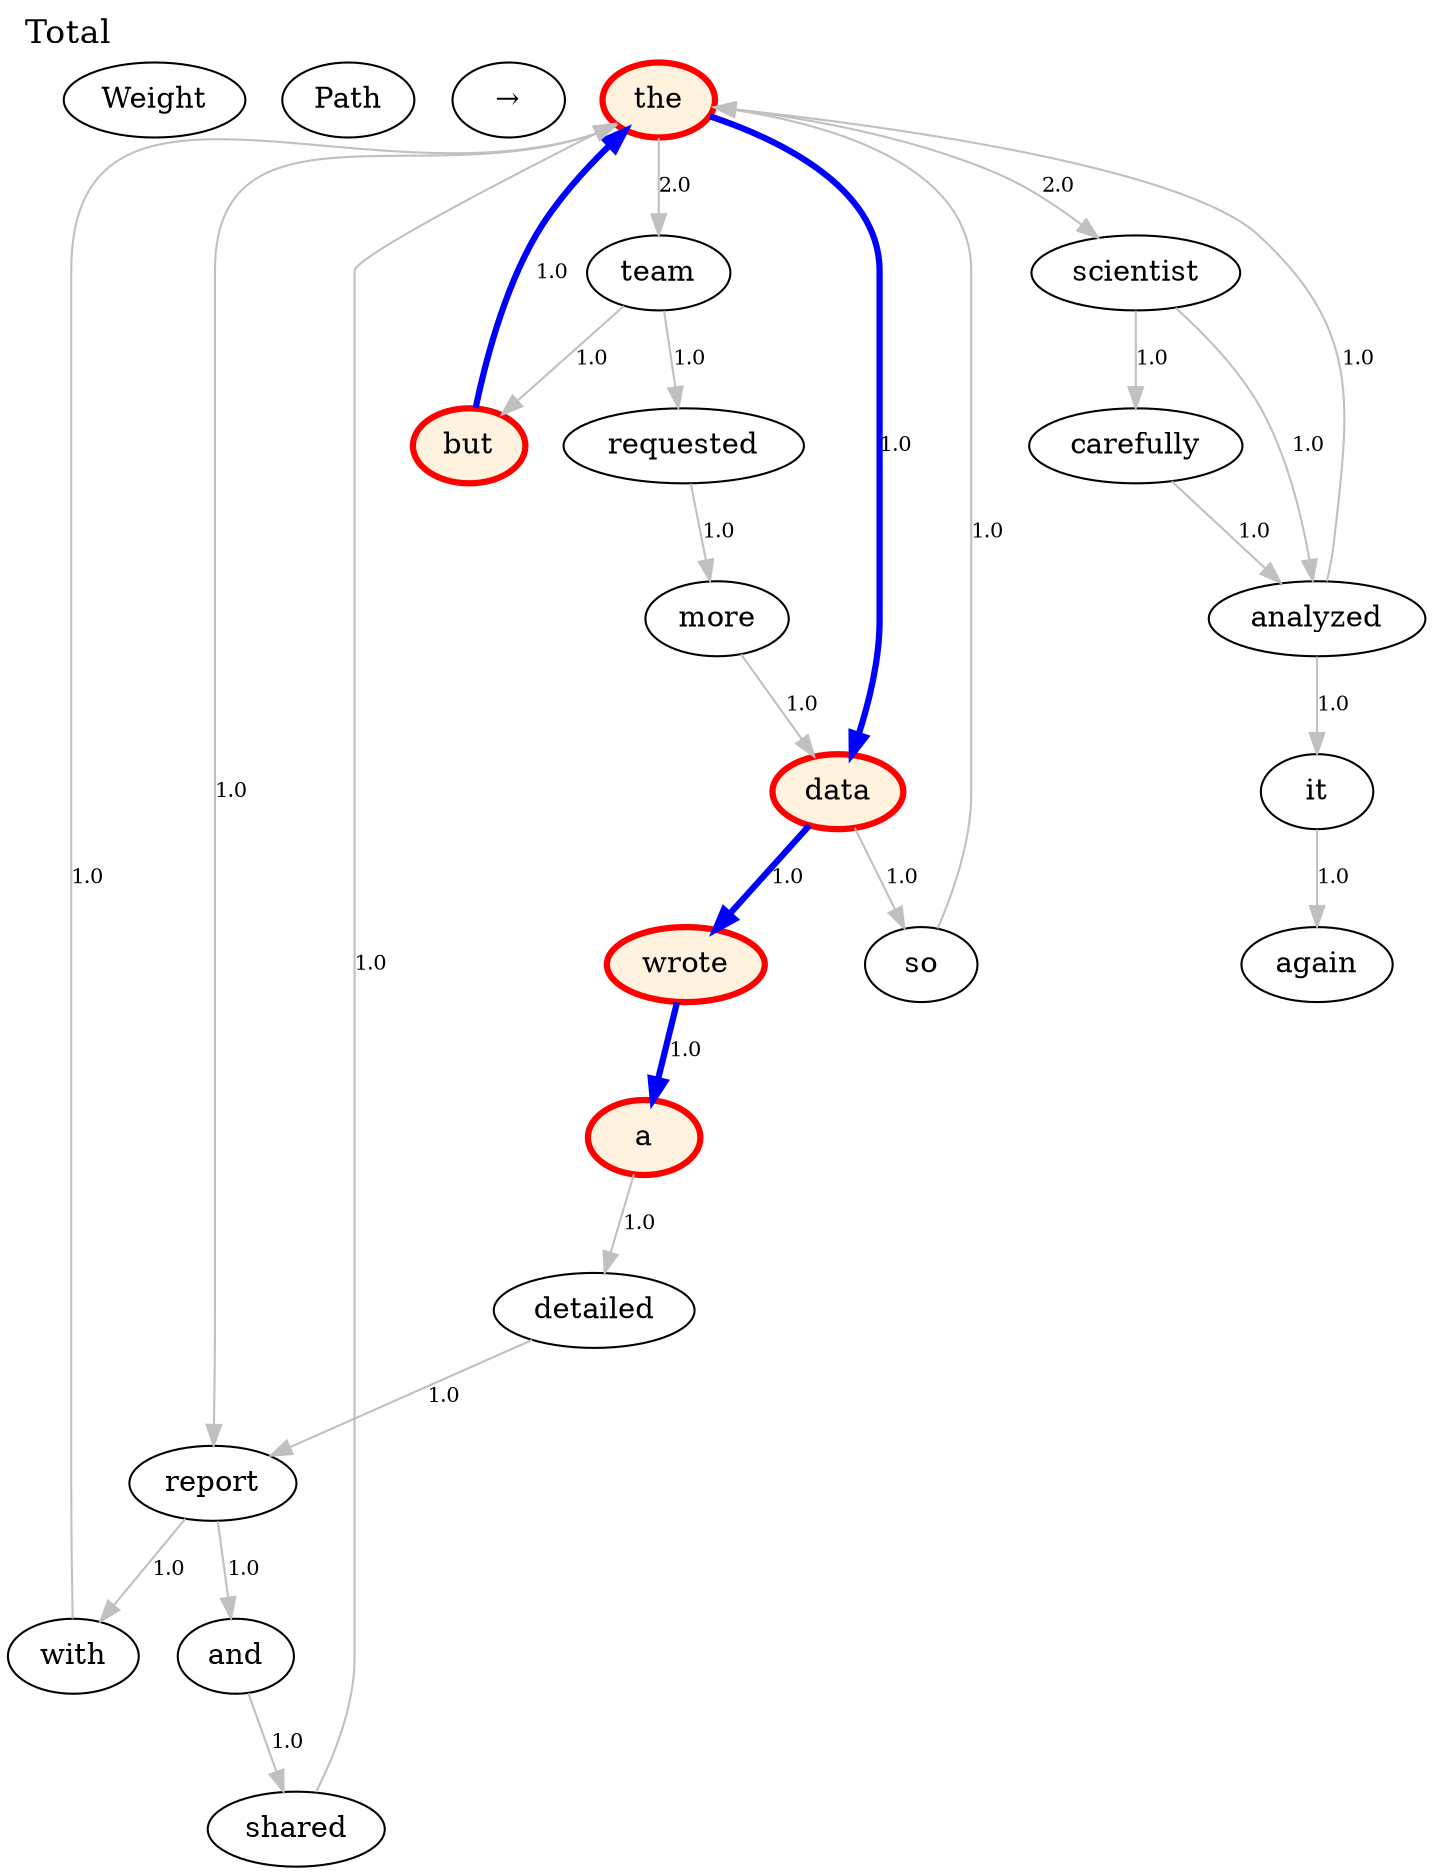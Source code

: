 strict digraph G {
  labeljust=l;
  labelloc=t;
  fontsize=16;
  label=Total Weight: 4
Path: but → the → data → wrote → a;
  but [ penwidth="3" fillcolor="#FFF3E0" color="red" style="filled" ];
  a [ penwidth="3" fillcolor="#FFF3E0" color="red" style="filled" ];
  shared [ ];
  data [ penwidth="3" fillcolor="#FFF3E0" color="red" style="filled" ];
  carefully [ ];
  scientist [ ];
  more [ ];
  wrote [ penwidth="3" fillcolor="#FFF3E0" color="red" style="filled" ];
  again [ ];
  analyzed [ ];
  team [ ];
  it [ ];
  the [ penwidth="3" fillcolor="#FFF3E0" color="red" style="filled" ];
  with [ ];
  requested [ ];
  detailed [ ];
  and [ ];
  report [ ];
  so [ ];
  the -> scientist [ color="gray" fontsize="10" label="2.0" ];
  scientist -> carefully [ color="gray" fontsize="10" label="1.0" ];
  carefully -> analyzed [ color="gray" fontsize="10" label="1.0" ];
  analyzed -> the [ color="gray" fontsize="10" label="1.0" ];
  the -> data [ penwidth="3" color="blue" fontsize="10" label="1.0" ];
  data -> wrote [ penwidth="3" color="blue" fontsize="10" label="1.0" ];
  wrote -> a [ penwidth="3" color="blue" fontsize="10" label="1.0" ];
  a -> detailed [ color="gray" fontsize="10" label="1.0" ];
  detailed -> report [ color="gray" fontsize="10" label="1.0" ];
  report -> and [ color="gray" fontsize="10" label="1.0" ];
  and -> shared [ color="gray" fontsize="10" label="1.0" ];
  shared -> the [ color="gray" fontsize="10" label="1.0" ];
  the -> report [ color="gray" fontsize="10" label="1.0" ];
  report -> with [ color="gray" fontsize="10" label="1.0" ];
  with -> the [ color="gray" fontsize="10" label="1.0" ];
  the -> team [ color="gray" fontsize="10" label="2.0" ];
  team -> but [ color="gray" fontsize="10" label="1.0" ];
  but -> the [ penwidth="3" color="blue" fontsize="10" label="1.0" ];
  team -> requested [ color="gray" fontsize="10" label="1.0" ];
  requested -> more [ color="gray" fontsize="10" label="1.0" ];
  more -> data [ color="gray" fontsize="10" label="1.0" ];
  data -> so [ color="gray" fontsize="10" label="1.0" ];
  so -> the [ color="gray" fontsize="10" label="1.0" ];
  scientist -> analyzed [ color="gray" fontsize="10" label="1.0" ];
  analyzed -> it [ color="gray" fontsize="10" label="1.0" ];
  it -> again [ color="gray" fontsize="10" label="1.0" ];
}
